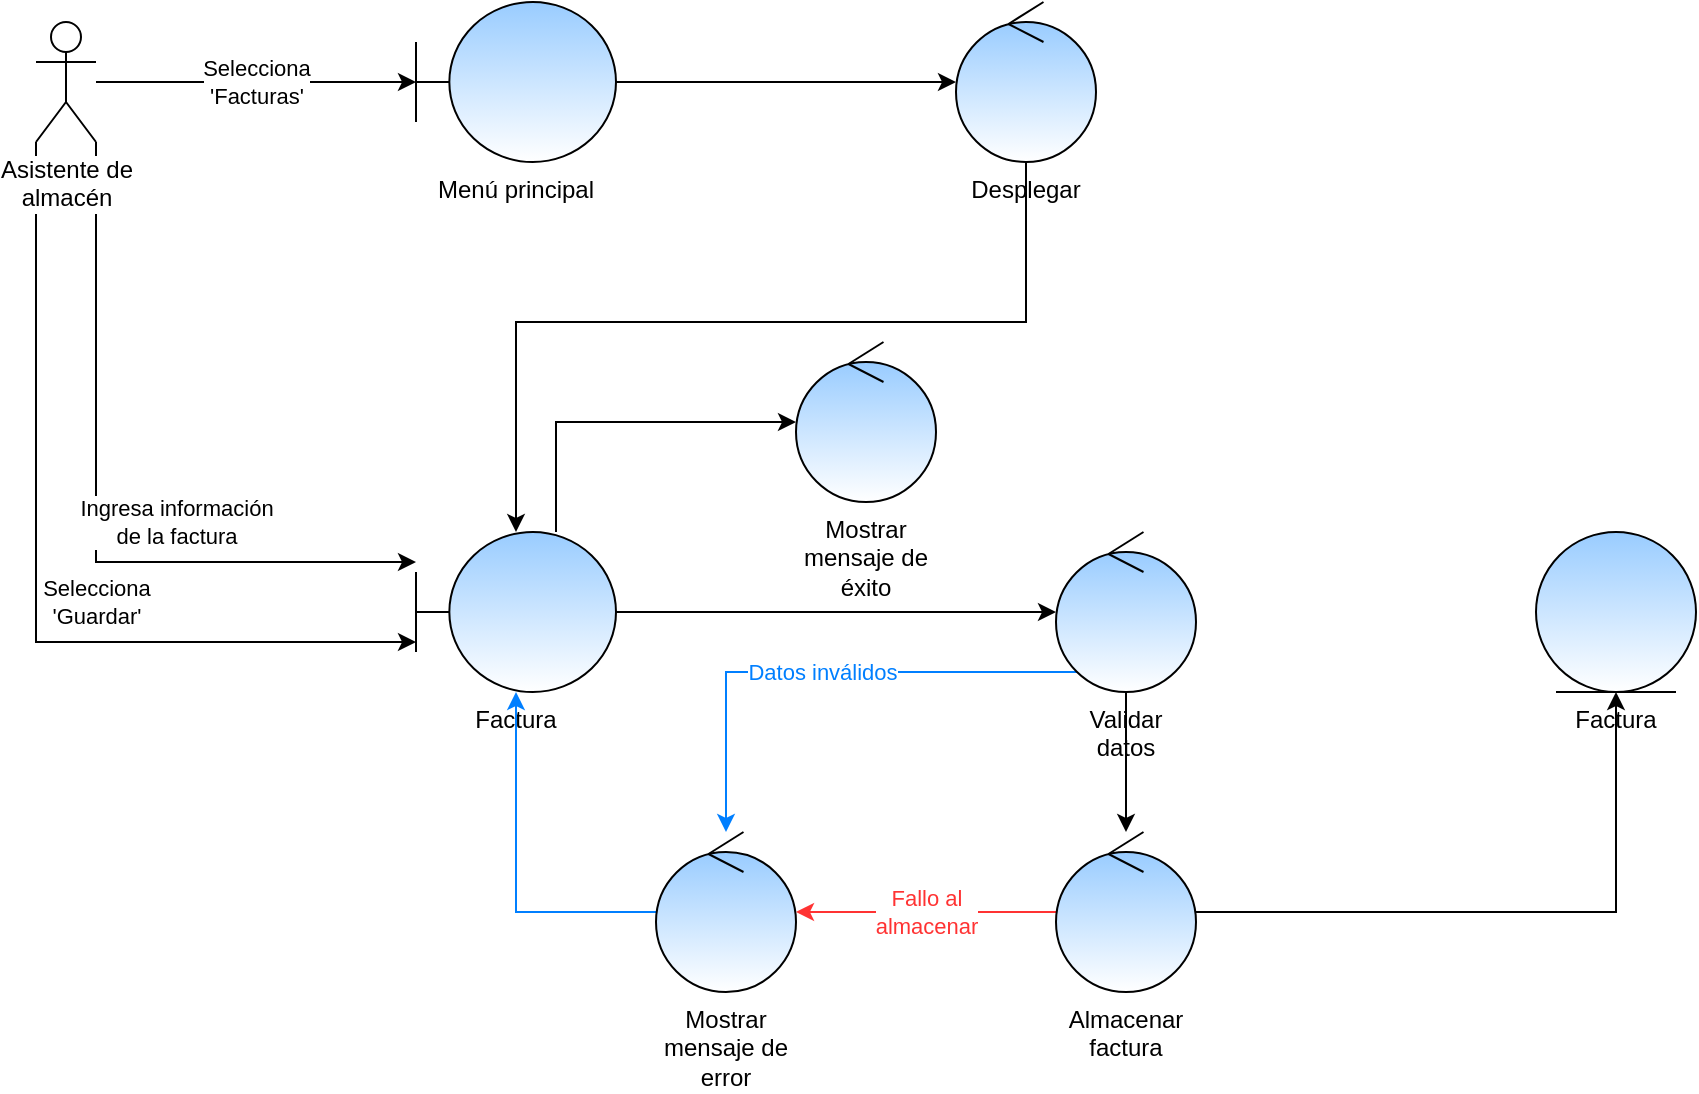 <mxfile pages="1" version="11.2.8" type="onedrive"><diagram id="uLVRgU3XGXx7Dv-0ucp6" name="Page-1"><mxGraphModel dx="1422" dy="794" grid="1" gridSize="10" guides="1" tooltips="1" connect="1" arrows="1" fold="1" page="1" pageScale="1" pageWidth="827" pageHeight="1169" math="0" shadow="0"><root><mxCell id="0"/><mxCell id="1" parent="0"/><mxCell id="u6pPqkRVCkw6_1zQr7hB-3" value="Selecciona &lt;br&gt;'Facturas'" style="edgeStyle=orthogonalEdgeStyle;rounded=0;orthogonalLoop=1;jettySize=auto;html=1;" parent="1" source="u6pPqkRVCkw6_1zQr7hB-1" target="u6pPqkRVCkw6_1zQr7hB-2" edge="1"><mxGeometry relative="1" as="geometry"/></mxCell><mxCell id="u6pPqkRVCkw6_1zQr7hB-8" value="Ingresa información&lt;br&gt;de la factura" style="edgeStyle=orthogonalEdgeStyle;rounded=0;orthogonalLoop=1;jettySize=auto;html=1;" parent="1" source="u6pPqkRVCkw6_1zQr7hB-1" target="u6pPqkRVCkw6_1zQr7hB-6" edge="1"><mxGeometry x="0.027" y="40" relative="1" as="geometry"><Array as="points"><mxPoint x="160" y="520"/></Array><mxPoint as="offset"/></mxGeometry></mxCell><mxCell id="u6pPqkRVCkw6_1zQr7hB-9" value="Selecciona &lt;br&gt;'Guardar'" style="edgeStyle=orthogonalEdgeStyle;rounded=0;orthogonalLoop=1;jettySize=auto;html=1;" parent="1" source="u6pPqkRVCkw6_1zQr7hB-1" target="u6pPqkRVCkw6_1zQr7hB-6" edge="1"><mxGeometry x="0.045" y="30" relative="1" as="geometry"><Array as="points"><mxPoint x="130" y="560"/></Array><mxPoint as="offset"/></mxGeometry></mxCell><mxCell id="u6pPqkRVCkw6_1zQr7hB-1" value="Asistente de &lt;br&gt;almacén" style="shape=umlActor;verticalLabelPosition=bottom;labelBackgroundColor=#ffffff;verticalAlign=top;html=1;" parent="1" vertex="1"><mxGeometry x="130" y="250" width="30" height="60" as="geometry"/></mxCell><mxCell id="u6pPqkRVCkw6_1zQr7hB-5" style="edgeStyle=orthogonalEdgeStyle;rounded=0;orthogonalLoop=1;jettySize=auto;html=1;" parent="1" source="u6pPqkRVCkw6_1zQr7hB-2" target="u6pPqkRVCkw6_1zQr7hB-4" edge="1"><mxGeometry relative="1" as="geometry"/></mxCell><mxCell id="u6pPqkRVCkw6_1zQr7hB-2" value="Menú principal" style="shape=umlBoundary;whiteSpace=wrap;html=1;gradientColor=#ffffff;fillColor=#99CCFF;labelPosition=center;verticalLabelPosition=bottom;align=center;verticalAlign=top;" parent="1" vertex="1"><mxGeometry x="320" y="240" width="100" height="80" as="geometry"/></mxCell><mxCell id="u6pPqkRVCkw6_1zQr7hB-7" style="edgeStyle=orthogonalEdgeStyle;rounded=0;orthogonalLoop=1;jettySize=auto;html=1;" parent="1" source="u6pPqkRVCkw6_1zQr7hB-4" target="u6pPqkRVCkw6_1zQr7hB-6" edge="1"><mxGeometry relative="1" as="geometry"><Array as="points"><mxPoint x="625" y="400"/></Array></mxGeometry></mxCell><mxCell id="u6pPqkRVCkw6_1zQr7hB-4" value="Desplegar" style="ellipse;shape=umlControl;whiteSpace=wrap;html=1;fillColor=#99CCFF;gradientColor=#ffffff;labelPosition=center;verticalLabelPosition=bottom;align=center;verticalAlign=top;" parent="1" vertex="1"><mxGeometry x="590" y="240" width="70" height="80" as="geometry"/></mxCell><mxCell id="u6pPqkRVCkw6_1zQr7hB-11" style="edgeStyle=orthogonalEdgeStyle;rounded=0;orthogonalLoop=1;jettySize=auto;html=1;" parent="1" source="u6pPqkRVCkw6_1zQr7hB-6" target="u6pPqkRVCkw6_1zQr7hB-10" edge="1"><mxGeometry relative="1" as="geometry"/></mxCell><mxCell id="Z19xWgKUVqepuAitaEdx-2" style="edgeStyle=orthogonalEdgeStyle;rounded=0;orthogonalLoop=1;jettySize=auto;html=1;strokeColor=#000000;" edge="1" parent="1" source="u6pPqkRVCkw6_1zQr7hB-6" target="Z19xWgKUVqepuAitaEdx-1"><mxGeometry relative="1" as="geometry"><Array as="points"><mxPoint x="390" y="450"/></Array></mxGeometry></mxCell><mxCell id="u6pPqkRVCkw6_1zQr7hB-6" value="Factura" style="shape=umlBoundary;whiteSpace=wrap;html=1;fillColor=#99CCFF;gradientColor=#ffffff;labelPosition=center;verticalLabelPosition=bottom;align=center;verticalAlign=top;" parent="1" vertex="1"><mxGeometry x="320" y="505" width="100" height="80" as="geometry"/></mxCell><mxCell id="u6pPqkRVCkw6_1zQr7hB-14" style="edgeStyle=orthogonalEdgeStyle;rounded=0;orthogonalLoop=1;jettySize=auto;html=1;" parent="1" source="u6pPqkRVCkw6_1zQr7hB-10" target="u6pPqkRVCkw6_1zQr7hB-12" edge="1"><mxGeometry relative="1" as="geometry"/></mxCell><mxCell id="u6pPqkRVCkw6_1zQr7hB-17" value="&lt;font color=&quot;#007fff&quot;&gt;Datos inválidos&lt;/font&gt;" style="edgeStyle=orthogonalEdgeStyle;rounded=0;orthogonalLoop=1;jettySize=auto;html=1;strokeColor=#007FFF;" parent="1" source="u6pPqkRVCkw6_1zQr7hB-10" target="u6pPqkRVCkw6_1zQr7hB-16" edge="1"><mxGeometry relative="1" as="geometry"><Array as="points"><mxPoint x="475" y="575"/></Array></mxGeometry></mxCell><mxCell id="u6pPqkRVCkw6_1zQr7hB-10" value="Validar datos" style="ellipse;shape=umlControl;whiteSpace=wrap;html=1;fillColor=#99CCFF;gradientColor=#ffffff;labelPosition=center;verticalLabelPosition=bottom;align=center;verticalAlign=top;" parent="1" vertex="1"><mxGeometry x="640" y="505" width="70" height="80" as="geometry"/></mxCell><mxCell id="u6pPqkRVCkw6_1zQr7hB-15" style="edgeStyle=orthogonalEdgeStyle;rounded=0;orthogonalLoop=1;jettySize=auto;html=1;" parent="1" source="u6pPqkRVCkw6_1zQr7hB-12" target="u6pPqkRVCkw6_1zQr7hB-13" edge="1"><mxGeometry relative="1" as="geometry"/></mxCell><mxCell id="u6pPqkRVCkw6_1zQr7hB-19" value="&lt;font color=&quot;#ff3333&quot;&gt;Fallo al &lt;br&gt;almacenar&lt;/font&gt;" style="edgeStyle=orthogonalEdgeStyle;rounded=0;orthogonalLoop=1;jettySize=auto;html=1;strokeColor=#FF3333;" parent="1" source="u6pPqkRVCkw6_1zQr7hB-12" target="u6pPqkRVCkw6_1zQr7hB-16" edge="1"><mxGeometry relative="1" as="geometry"/></mxCell><mxCell id="u6pPqkRVCkw6_1zQr7hB-12" value="Almacenar factura" style="ellipse;shape=umlControl;whiteSpace=wrap;html=1;fillColor=#99CCFF;gradientColor=#ffffff;labelPosition=center;verticalLabelPosition=bottom;align=center;verticalAlign=top;" parent="1" vertex="1"><mxGeometry x="640" y="655" width="70" height="80" as="geometry"/></mxCell><mxCell id="u6pPqkRVCkw6_1zQr7hB-13" value="Factura" style="ellipse;shape=umlEntity;whiteSpace=wrap;html=1;fillColor=#99CCFF;gradientColor=#ffffff;labelPosition=center;verticalLabelPosition=bottom;align=center;verticalAlign=top;" parent="1" vertex="1"><mxGeometry x="880" y="505" width="80" height="80" as="geometry"/></mxCell><mxCell id="u6pPqkRVCkw6_1zQr7hB-18" style="edgeStyle=orthogonalEdgeStyle;rounded=0;orthogonalLoop=1;jettySize=auto;html=1;strokeColor=#007FFF;" parent="1" source="u6pPqkRVCkw6_1zQr7hB-16" target="u6pPqkRVCkw6_1zQr7hB-6" edge="1"><mxGeometry relative="1" as="geometry"/></mxCell><mxCell id="u6pPqkRVCkw6_1zQr7hB-16" value="Mostrar mensaje de error" style="ellipse;shape=umlControl;whiteSpace=wrap;html=1;fillColor=#99CCFF;gradientColor=#ffffff;labelPosition=center;verticalLabelPosition=bottom;align=center;verticalAlign=top;" parent="1" vertex="1"><mxGeometry x="440" y="655" width="70" height="80" as="geometry"/></mxCell><mxCell id="Z19xWgKUVqepuAitaEdx-1" value="Mostrar mensaje de éxito" style="ellipse;shape=umlControl;whiteSpace=wrap;html=1;fillColor=#99CCFF;gradientColor=#ffffff;labelPosition=center;verticalLabelPosition=bottom;align=center;verticalAlign=top;" vertex="1" parent="1"><mxGeometry x="510" y="410" width="70" height="80" as="geometry"/></mxCell></root></mxGraphModel></diagram></mxfile>